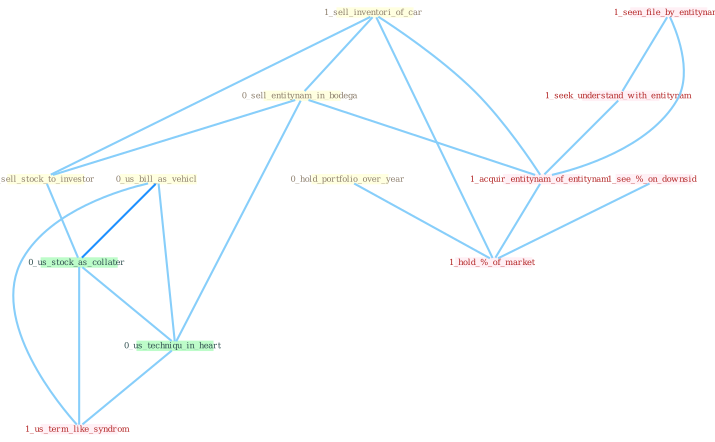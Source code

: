 Graph G{ 
    node
    [shape=polygon,style=filled,width=.5,height=.06,color="#BDFCC9",fixedsize=true,fontsize=4,
    fontcolor="#2f4f4f"];
    {node
    [color="#ffffe0", fontcolor="#8b7d6b"] "0_us_bill_as_vehicl " "1_sell_inventori_of_car " "0_sell_entitynam_in_bodega " "0_sell_stock_to_investor " "0_hold_portfolio_over_year "}
{node [color="#fff0f5", fontcolor="#b22222"] "1_seen_file_by_entitynam " "1_seek_understand_with_entitynam " "1_acquir_entitynam_of_entitynam " "1_see_%_on_downsid " "1_us_term_like_syndrom " "1_hold_%_of_market "}
edge [color="#B0E2FF"];

	"0_us_bill_as_vehicl " -- "0_us_stock_as_collater " [w="2", color="#1e90ff" , len=0.8];
	"0_us_bill_as_vehicl " -- "0_us_techniqu_in_heart " [w="1", color="#87cefa" ];
	"0_us_bill_as_vehicl " -- "1_us_term_like_syndrom " [w="1", color="#87cefa" ];
	"1_sell_inventori_of_car " -- "0_sell_entitynam_in_bodega " [w="1", color="#87cefa" ];
	"1_sell_inventori_of_car " -- "0_sell_stock_to_investor " [w="1", color="#87cefa" ];
	"1_sell_inventori_of_car " -- "1_acquir_entitynam_of_entitynam " [w="1", color="#87cefa" ];
	"1_sell_inventori_of_car " -- "1_hold_%_of_market " [w="1", color="#87cefa" ];
	"0_sell_entitynam_in_bodega " -- "0_sell_stock_to_investor " [w="1", color="#87cefa" ];
	"0_sell_entitynam_in_bodega " -- "1_acquir_entitynam_of_entitynam " [w="1", color="#87cefa" ];
	"0_sell_entitynam_in_bodega " -- "0_us_techniqu_in_heart " [w="1", color="#87cefa" ];
	"0_sell_stock_to_investor " -- "0_us_stock_as_collater " [w="1", color="#87cefa" ];
	"0_hold_portfolio_over_year " -- "1_hold_%_of_market " [w="1", color="#87cefa" ];
	"1_seen_file_by_entitynam " -- "1_seek_understand_with_entitynam " [w="1", color="#87cefa" ];
	"1_seen_file_by_entitynam " -- "1_acquir_entitynam_of_entitynam " [w="1", color="#87cefa" ];
	"0_us_stock_as_collater " -- "0_us_techniqu_in_heart " [w="1", color="#87cefa" ];
	"0_us_stock_as_collater " -- "1_us_term_like_syndrom " [w="1", color="#87cefa" ];
	"1_seek_understand_with_entitynam " -- "1_acquir_entitynam_of_entitynam " [w="1", color="#87cefa" ];
	"1_acquir_entitynam_of_entitynam " -- "1_hold_%_of_market " [w="1", color="#87cefa" ];
	"0_us_techniqu_in_heart " -- "1_us_term_like_syndrom " [w="1", color="#87cefa" ];
	"1_see_%_on_downsid " -- "1_hold_%_of_market " [w="1", color="#87cefa" ];
}